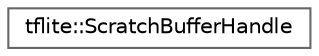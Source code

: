 digraph "Graphical Class Hierarchy"
{
 // LATEX_PDF_SIZE
  bgcolor="transparent";
  edge [fontname=Helvetica,fontsize=10,labelfontname=Helvetica,labelfontsize=10];
  node [fontname=Helvetica,fontsize=10,shape=box,height=0.2,width=0.4];
  rankdir="LR";
  Node0 [id="Node000000",label="tflite::ScratchBufferHandle",height=0.2,width=0.4,color="grey40", fillcolor="white", style="filled",URL="$structtflite_1_1_scratch_buffer_handle.html",tooltip=" "];
}
